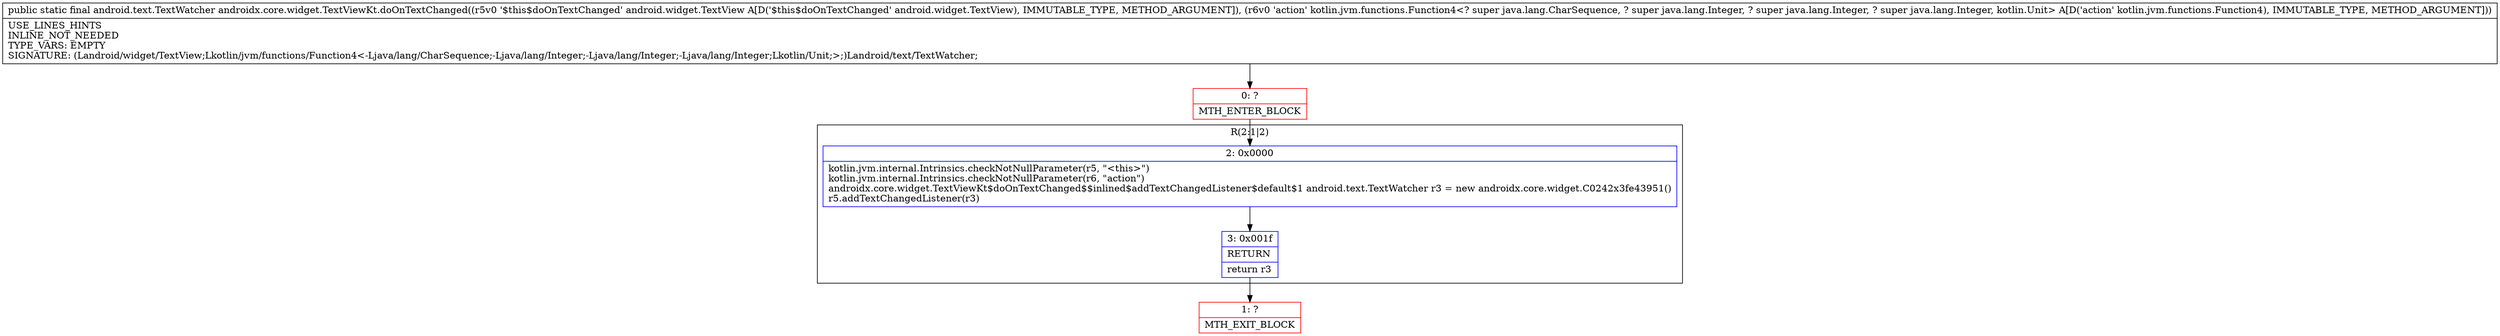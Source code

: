 digraph "CFG forandroidx.core.widget.TextViewKt.doOnTextChanged(Landroid\/widget\/TextView;Lkotlin\/jvm\/functions\/Function4;)Landroid\/text\/TextWatcher;" {
subgraph cluster_Region_765464604 {
label = "R(2:1|2)";
node [shape=record,color=blue];
Node_2 [shape=record,label="{2\:\ 0x0000|kotlin.jvm.internal.Intrinsics.checkNotNullParameter(r5, \"\<this\>\")\lkotlin.jvm.internal.Intrinsics.checkNotNullParameter(r6, \"action\")\landroidx.core.widget.TextViewKt$doOnTextChanged$$inlined$addTextChangedListener$default$1 android.text.TextWatcher r3 = new androidx.core.widget.C0242x3fe43951()\lr5.addTextChangedListener(r3)\l}"];
Node_3 [shape=record,label="{3\:\ 0x001f|RETURN\l|return r3\l}"];
}
Node_0 [shape=record,color=red,label="{0\:\ ?|MTH_ENTER_BLOCK\l}"];
Node_1 [shape=record,color=red,label="{1\:\ ?|MTH_EXIT_BLOCK\l}"];
MethodNode[shape=record,label="{public static final android.text.TextWatcher androidx.core.widget.TextViewKt.doOnTextChanged((r5v0 '$this$doOnTextChanged' android.widget.TextView A[D('$this$doOnTextChanged' android.widget.TextView), IMMUTABLE_TYPE, METHOD_ARGUMENT]), (r6v0 'action' kotlin.jvm.functions.Function4\<? super java.lang.CharSequence, ? super java.lang.Integer, ? super java.lang.Integer, ? super java.lang.Integer, kotlin.Unit\> A[D('action' kotlin.jvm.functions.Function4), IMMUTABLE_TYPE, METHOD_ARGUMENT]))  | USE_LINES_HINTS\lINLINE_NOT_NEEDED\lTYPE_VARS: EMPTY\lSIGNATURE: (Landroid\/widget\/TextView;Lkotlin\/jvm\/functions\/Function4\<\-Ljava\/lang\/CharSequence;\-Ljava\/lang\/Integer;\-Ljava\/lang\/Integer;\-Ljava\/lang\/Integer;Lkotlin\/Unit;\>;)Landroid\/text\/TextWatcher;\l}"];
MethodNode -> Node_0;Node_2 -> Node_3;
Node_3 -> Node_1;
Node_0 -> Node_2;
}

